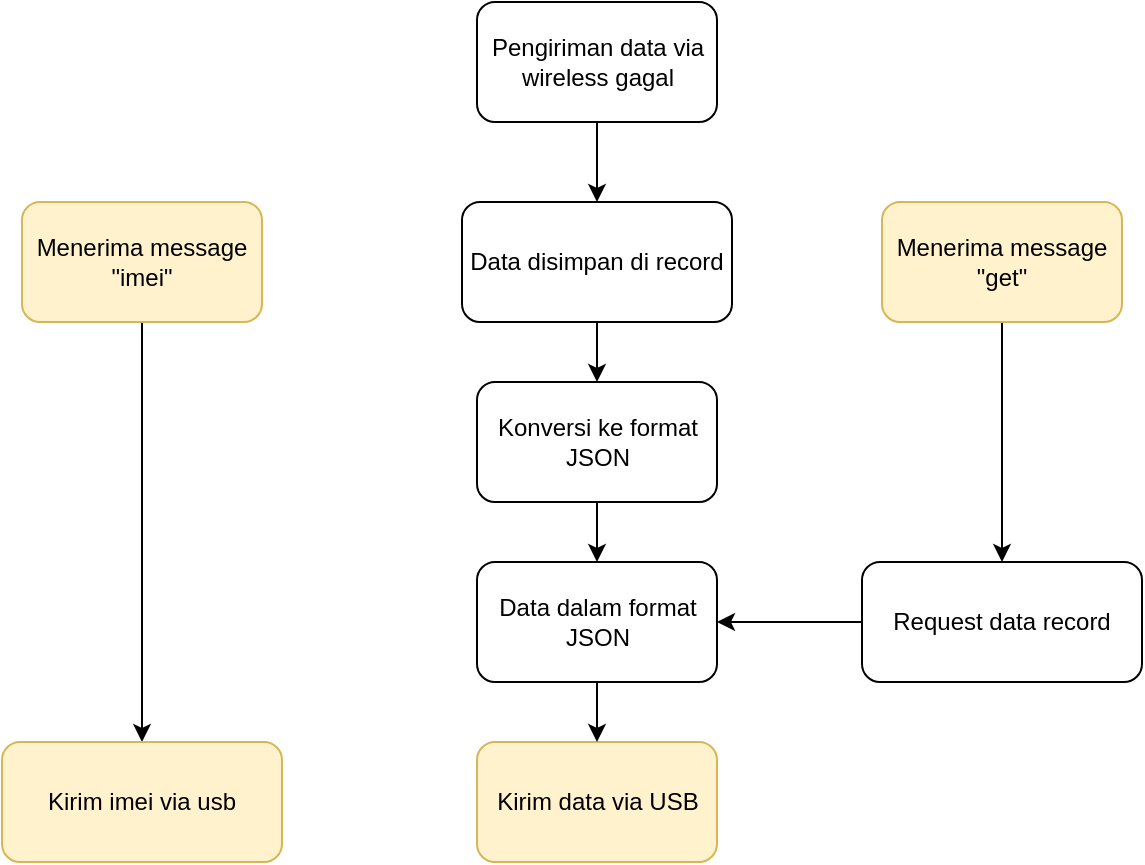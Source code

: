 <mxfile version="26.0.16">
  <diagram id="5loDInFuEZamf1UhW5zq" name="Page-1">
    <mxGraphModel dx="888" dy="565" grid="1" gridSize="10" guides="1" tooltips="1" connect="1" arrows="1" fold="1" page="1" pageScale="1" pageWidth="850" pageHeight="1100" math="0" shadow="0">
      <root>
        <mxCell id="0" />
        <mxCell id="1" parent="0" />
        <mxCell id="eoL4_X7xvpvKYLJgmpUC-7" value="" style="edgeStyle=orthogonalEdgeStyle;rounded=0;orthogonalLoop=1;jettySize=auto;html=1;" parent="1" source="B5LdIDa8cJFS0hKt6TWK-1" target="B5LdIDa8cJFS0hKt6TWK-2" edge="1">
          <mxGeometry relative="1" as="geometry" />
        </mxCell>
        <mxCell id="B5LdIDa8cJFS0hKt6TWK-1" value="Pengiriman data via wireless gagal" style="rounded=1;whiteSpace=wrap;html=1;" parent="1" vertex="1">
          <mxGeometry x="347.5" y="90" width="120" height="60" as="geometry" />
        </mxCell>
        <mxCell id="eoL4_X7xvpvKYLJgmpUC-5" style="edgeStyle=orthogonalEdgeStyle;rounded=0;orthogonalLoop=1;jettySize=auto;html=1;entryX=0.5;entryY=0;entryDx=0;entryDy=0;" parent="1" source="B5LdIDa8cJFS0hKt6TWK-2" target="B5LdIDa8cJFS0hKt6TWK-8" edge="1">
          <mxGeometry relative="1" as="geometry" />
        </mxCell>
        <mxCell id="B5LdIDa8cJFS0hKt6TWK-2" value="Data disimpan di record" style="rounded=1;whiteSpace=wrap;html=1;" parent="1" vertex="1">
          <mxGeometry x="340" y="190" width="135" height="60" as="geometry" />
        </mxCell>
        <mxCell id="eoL4_X7xvpvKYLJgmpUC-13" style="edgeStyle=orthogonalEdgeStyle;rounded=0;orthogonalLoop=1;jettySize=auto;html=1;entryX=1;entryY=0.5;entryDx=0;entryDy=0;" parent="1" source="B5LdIDa8cJFS0hKt6TWK-6" target="eoL4_X7xvpvKYLJgmpUC-4" edge="1">
          <mxGeometry relative="1" as="geometry" />
        </mxCell>
        <mxCell id="B5LdIDa8cJFS0hKt6TWK-6" value="Request data record" style="whiteSpace=wrap;html=1;rounded=1;" parent="1" vertex="1">
          <mxGeometry x="540" y="370" width="140" height="60" as="geometry" />
        </mxCell>
        <mxCell id="eoL4_X7xvpvKYLJgmpUC-6" style="edgeStyle=orthogonalEdgeStyle;rounded=0;orthogonalLoop=1;jettySize=auto;html=1;" parent="1" source="B5LdIDa8cJFS0hKt6TWK-8" target="eoL4_X7xvpvKYLJgmpUC-4" edge="1">
          <mxGeometry relative="1" as="geometry" />
        </mxCell>
        <mxCell id="B5LdIDa8cJFS0hKt6TWK-8" value="Konversi ke format JSON" style="whiteSpace=wrap;html=1;rounded=1;" parent="1" vertex="1">
          <mxGeometry x="347.5" y="280" width="120" height="60" as="geometry" />
        </mxCell>
        <mxCell id="B5LdIDa8cJFS0hKt6TWK-10" value="Kirim data via USB" style="whiteSpace=wrap;html=1;rounded=1;fillColor=#fff2cc;strokeColor=#d6b656;" parent="1" vertex="1">
          <mxGeometry x="347.5" y="460" width="120" height="60" as="geometry" />
        </mxCell>
        <mxCell id="eoL4_X7xvpvKYLJgmpUC-3" style="edgeStyle=orthogonalEdgeStyle;rounded=0;orthogonalLoop=1;jettySize=auto;html=1;" parent="1" source="eoL4_X7xvpvKYLJgmpUC-2" target="B5LdIDa8cJFS0hKt6TWK-6" edge="1">
          <mxGeometry relative="1" as="geometry" />
        </mxCell>
        <mxCell id="eoL4_X7xvpvKYLJgmpUC-2" value="Menerima message &quot;get&quot;" style="whiteSpace=wrap;html=1;rounded=1;fillColor=#fff2cc;strokeColor=#d6b656;" parent="1" vertex="1">
          <mxGeometry x="550" y="190" width="120" height="60" as="geometry" />
        </mxCell>
        <mxCell id="eoL4_X7xvpvKYLJgmpUC-9" value="" style="edgeStyle=orthogonalEdgeStyle;rounded=0;orthogonalLoop=1;jettySize=auto;html=1;" parent="1" source="eoL4_X7xvpvKYLJgmpUC-4" target="B5LdIDa8cJFS0hKt6TWK-10" edge="1">
          <mxGeometry relative="1" as="geometry" />
        </mxCell>
        <mxCell id="eoL4_X7xvpvKYLJgmpUC-4" value="Data dalam format JSON" style="whiteSpace=wrap;html=1;rounded=1;" parent="1" vertex="1">
          <mxGeometry x="347.5" y="370" width="120" height="60" as="geometry" />
        </mxCell>
        <mxCell id="A2EPRxX7PH-9C0q-g2Jy-3" style="edgeStyle=orthogonalEdgeStyle;rounded=0;orthogonalLoop=1;jettySize=auto;html=1;" edge="1" parent="1" source="A2EPRxX7PH-9C0q-g2Jy-1" target="A2EPRxX7PH-9C0q-g2Jy-2">
          <mxGeometry relative="1" as="geometry" />
        </mxCell>
        <mxCell id="A2EPRxX7PH-9C0q-g2Jy-1" value="Menerima message &quot;imei&quot;" style="whiteSpace=wrap;html=1;rounded=1;fillColor=#fff2cc;strokeColor=#d6b656;" vertex="1" parent="1">
          <mxGeometry x="120" y="190" width="120" height="60" as="geometry" />
        </mxCell>
        <mxCell id="A2EPRxX7PH-9C0q-g2Jy-2" value="Kirim imei via usb" style="whiteSpace=wrap;html=1;rounded=1;fillColor=#fff2cc;strokeColor=#d6b656;" vertex="1" parent="1">
          <mxGeometry x="110" y="460" width="140" height="60" as="geometry" />
        </mxCell>
      </root>
    </mxGraphModel>
  </diagram>
</mxfile>

